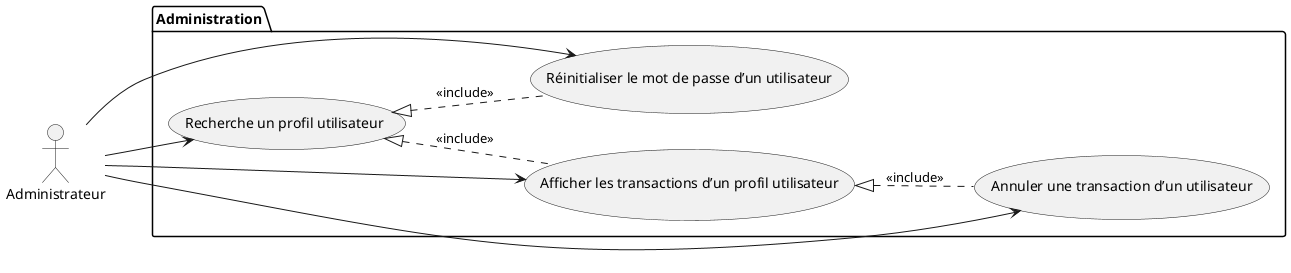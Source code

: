 @startuml Cas utilisation - Administration
left to right direction

actor "Administrateur" as Admin

package "Administration"{
    usecase "Recherche un profil utilisateur" as rpu
    usecase "Afficher les transactions d’un profil utilisateur" as atpu
    usecase "Annuler une transaction d’un utilisateur" as atu
		usecase "Réinitialiser le mot de passe d’un utilisateur" as rmpu
}

actor "Administrateur" as Admin

Admin --> rpu
Admin --> atpu
Admin --> atu
Admin --> rmpu

atpu <|.. atu  : <<include>>
rpu <|.. atpu  : <<include>>
rpu <|.. rmpu  : <<include>>
@enduml